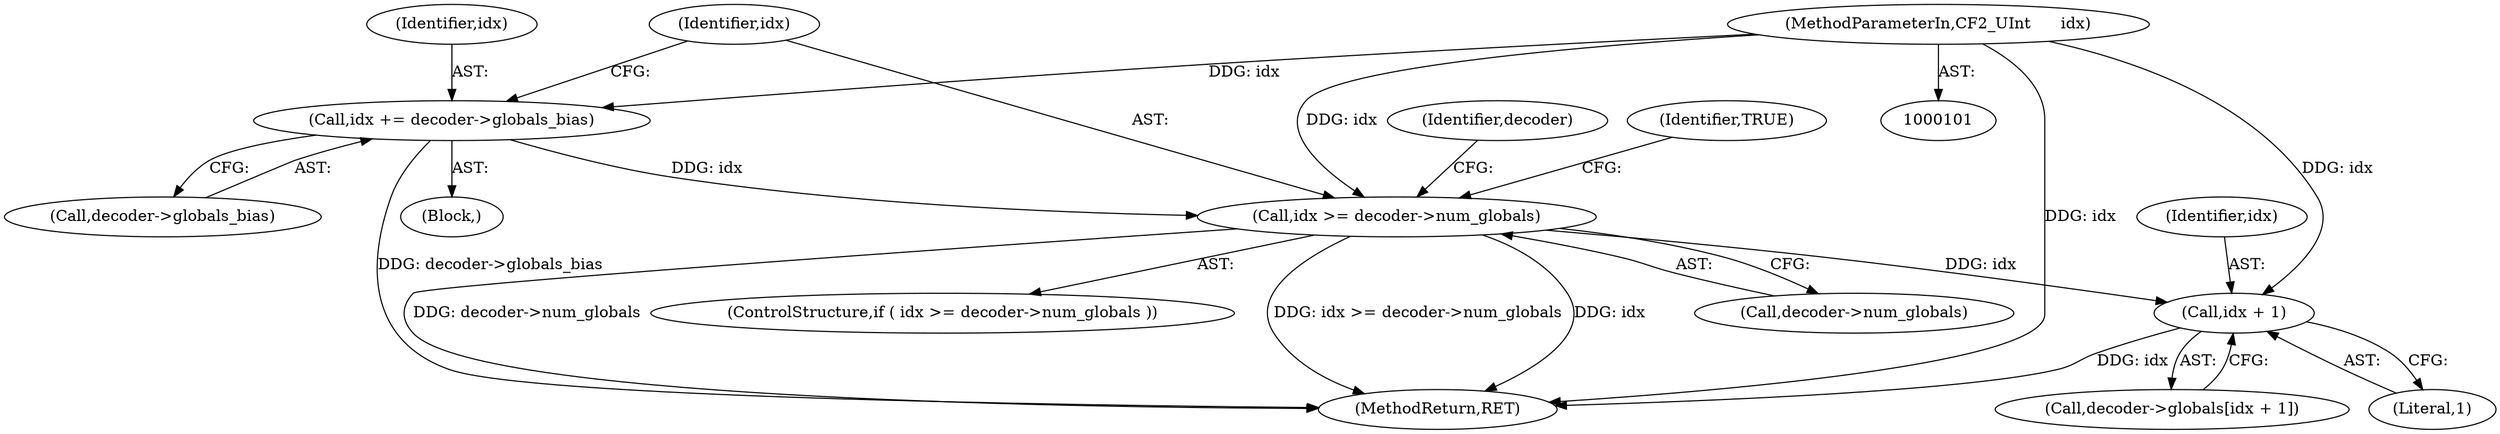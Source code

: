 digraph "0_savannah_135c3faebb96f8f550bd4f318716f2e1e095a969@pointer" {
"1000116" [label="(Call,idx >= decoder->num_globals)"];
"1000110" [label="(Call,idx += decoder->globals_bias)"];
"1000103" [label="(MethodParameterIn,CF2_UInt      idx)"];
"1000148" [label="(Call,idx + 1)"];
"1000151" [label="(MethodReturn,RET)"];
"1000110" [label="(Call,idx += decoder->globals_bias)"];
"1000103" [label="(MethodParameterIn,CF2_UInt      idx)"];
"1000144" [label="(Call,decoder->globals[idx + 1])"];
"1000111" [label="(Identifier,idx)"];
"1000115" [label="(ControlStructure,if ( idx >= decoder->num_globals ))"];
"1000116" [label="(Call,idx >= decoder->num_globals)"];
"1000150" [label="(Literal,1)"];
"1000125" [label="(Identifier,decoder)"];
"1000149" [label="(Identifier,idx)"];
"1000105" [label="(Block,)"];
"1000122" [label="(Identifier,TRUE)"];
"1000112" [label="(Call,decoder->globals_bias)"];
"1000117" [label="(Identifier,idx)"];
"1000118" [label="(Call,decoder->num_globals)"];
"1000148" [label="(Call,idx + 1)"];
"1000116" -> "1000115"  [label="AST: "];
"1000116" -> "1000118"  [label="CFG: "];
"1000117" -> "1000116"  [label="AST: "];
"1000118" -> "1000116"  [label="AST: "];
"1000122" -> "1000116"  [label="CFG: "];
"1000125" -> "1000116"  [label="CFG: "];
"1000116" -> "1000151"  [label="DDG: idx"];
"1000116" -> "1000151"  [label="DDG: decoder->num_globals"];
"1000116" -> "1000151"  [label="DDG: idx >= decoder->num_globals"];
"1000110" -> "1000116"  [label="DDG: idx"];
"1000103" -> "1000116"  [label="DDG: idx"];
"1000116" -> "1000148"  [label="DDG: idx"];
"1000110" -> "1000105"  [label="AST: "];
"1000110" -> "1000112"  [label="CFG: "];
"1000111" -> "1000110"  [label="AST: "];
"1000112" -> "1000110"  [label="AST: "];
"1000117" -> "1000110"  [label="CFG: "];
"1000110" -> "1000151"  [label="DDG: decoder->globals_bias"];
"1000103" -> "1000110"  [label="DDG: idx"];
"1000103" -> "1000101"  [label="AST: "];
"1000103" -> "1000151"  [label="DDG: idx"];
"1000103" -> "1000148"  [label="DDG: idx"];
"1000148" -> "1000144"  [label="AST: "];
"1000148" -> "1000150"  [label="CFG: "];
"1000149" -> "1000148"  [label="AST: "];
"1000150" -> "1000148"  [label="AST: "];
"1000144" -> "1000148"  [label="CFG: "];
"1000148" -> "1000151"  [label="DDG: idx"];
}
